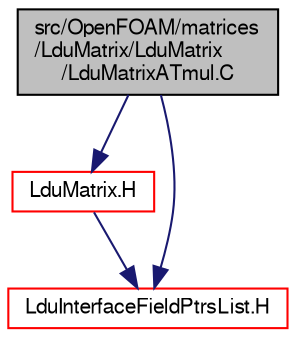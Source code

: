 digraph "src/OpenFOAM/matrices/LduMatrix/LduMatrix/LduMatrixATmul.C"
{
  bgcolor="transparent";
  edge [fontname="FreeSans",fontsize="10",labelfontname="FreeSans",labelfontsize="10"];
  node [fontname="FreeSans",fontsize="10",shape=record];
  Node0 [label="src/OpenFOAM/matrices\l/LduMatrix/LduMatrix\l/LduMatrixATmul.C",height=0.2,width=0.4,color="black", fillcolor="grey75", style="filled", fontcolor="black"];
  Node0 -> Node1 [color="midnightblue",fontsize="10",style="solid",fontname="FreeSans"];
  Node1 [label="LduMatrix.H",height=0.2,width=0.4,color="red",URL="$a10538.html"];
  Node1 -> Node103 [color="midnightblue",fontsize="10",style="solid",fontname="FreeSans"];
  Node103 [label="LduInterfaceFieldPtrsList.H",height=0.2,width=0.4,color="red",URL="$a10526.html",tooltip="List of coupled interface fields to be used in coupling. "];
  Node0 -> Node103 [color="midnightblue",fontsize="10",style="solid",fontname="FreeSans"];
}
